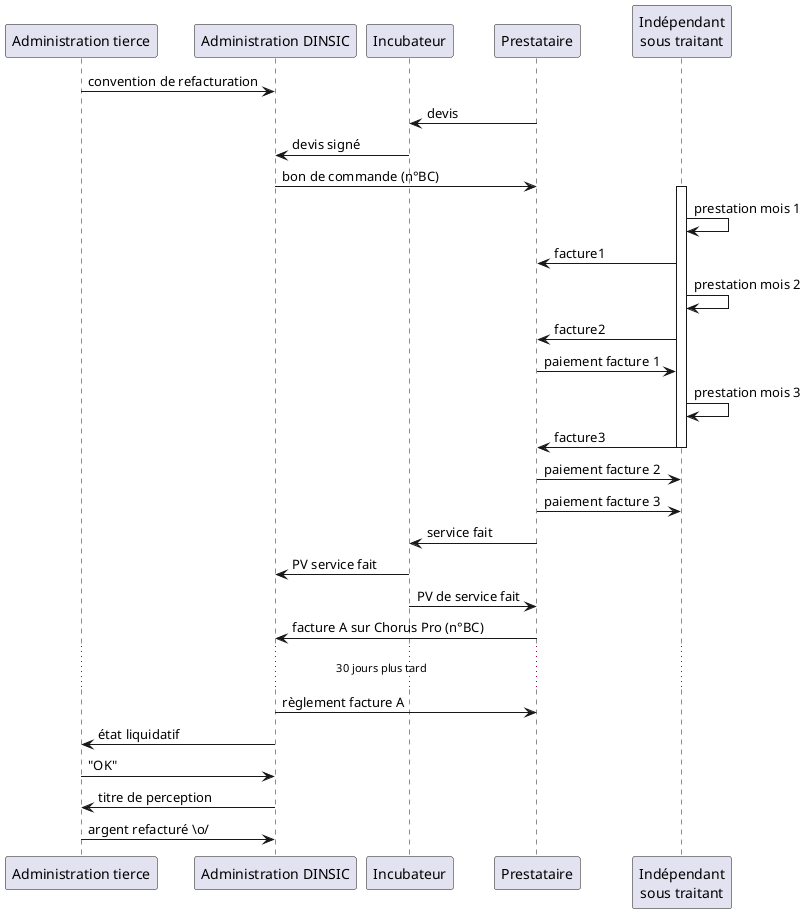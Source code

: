 @startuml

participant "Administration tierce" as tiers
participant "Administration DINSIC" as dinsic
participant "Incubateur" as incubateur
participant "Prestataire" as prestataire
participant "Indépendant\nsous traitant" as indep

tiers -> dinsic : convention de refacturation
prestataire -> incubateur : devis
incubateur -> dinsic : devis signé
dinsic -> prestataire : bon de commande (n°BC)
activate indep
indep -> indep : prestation mois 1
indep -> prestataire : facture1
indep -> indep : prestation mois 2
indep -> prestataire : facture2
prestataire -> indep : paiement facture 1
indep -> indep : prestation mois 3
indep -> prestataire : facture3
deactivate indep
prestataire -> indep : paiement facture 2
prestataire -> indep : paiement facture 3
prestataire -> incubateur : service fait
incubateur -> dinsic : PV service fait
incubateur -> prestataire : PV de service fait
prestataire -> dinsic : facture A sur Chorus Pro (n°BC)
...30 jours plus tard...
dinsic -> prestataire : règlement facture A
dinsic -> tiers : état liquidatif
tiers -> dinsic : "OK"
dinsic -> tiers : titre de perception
tiers -> dinsic : argent refacturé \o/

@enduml
